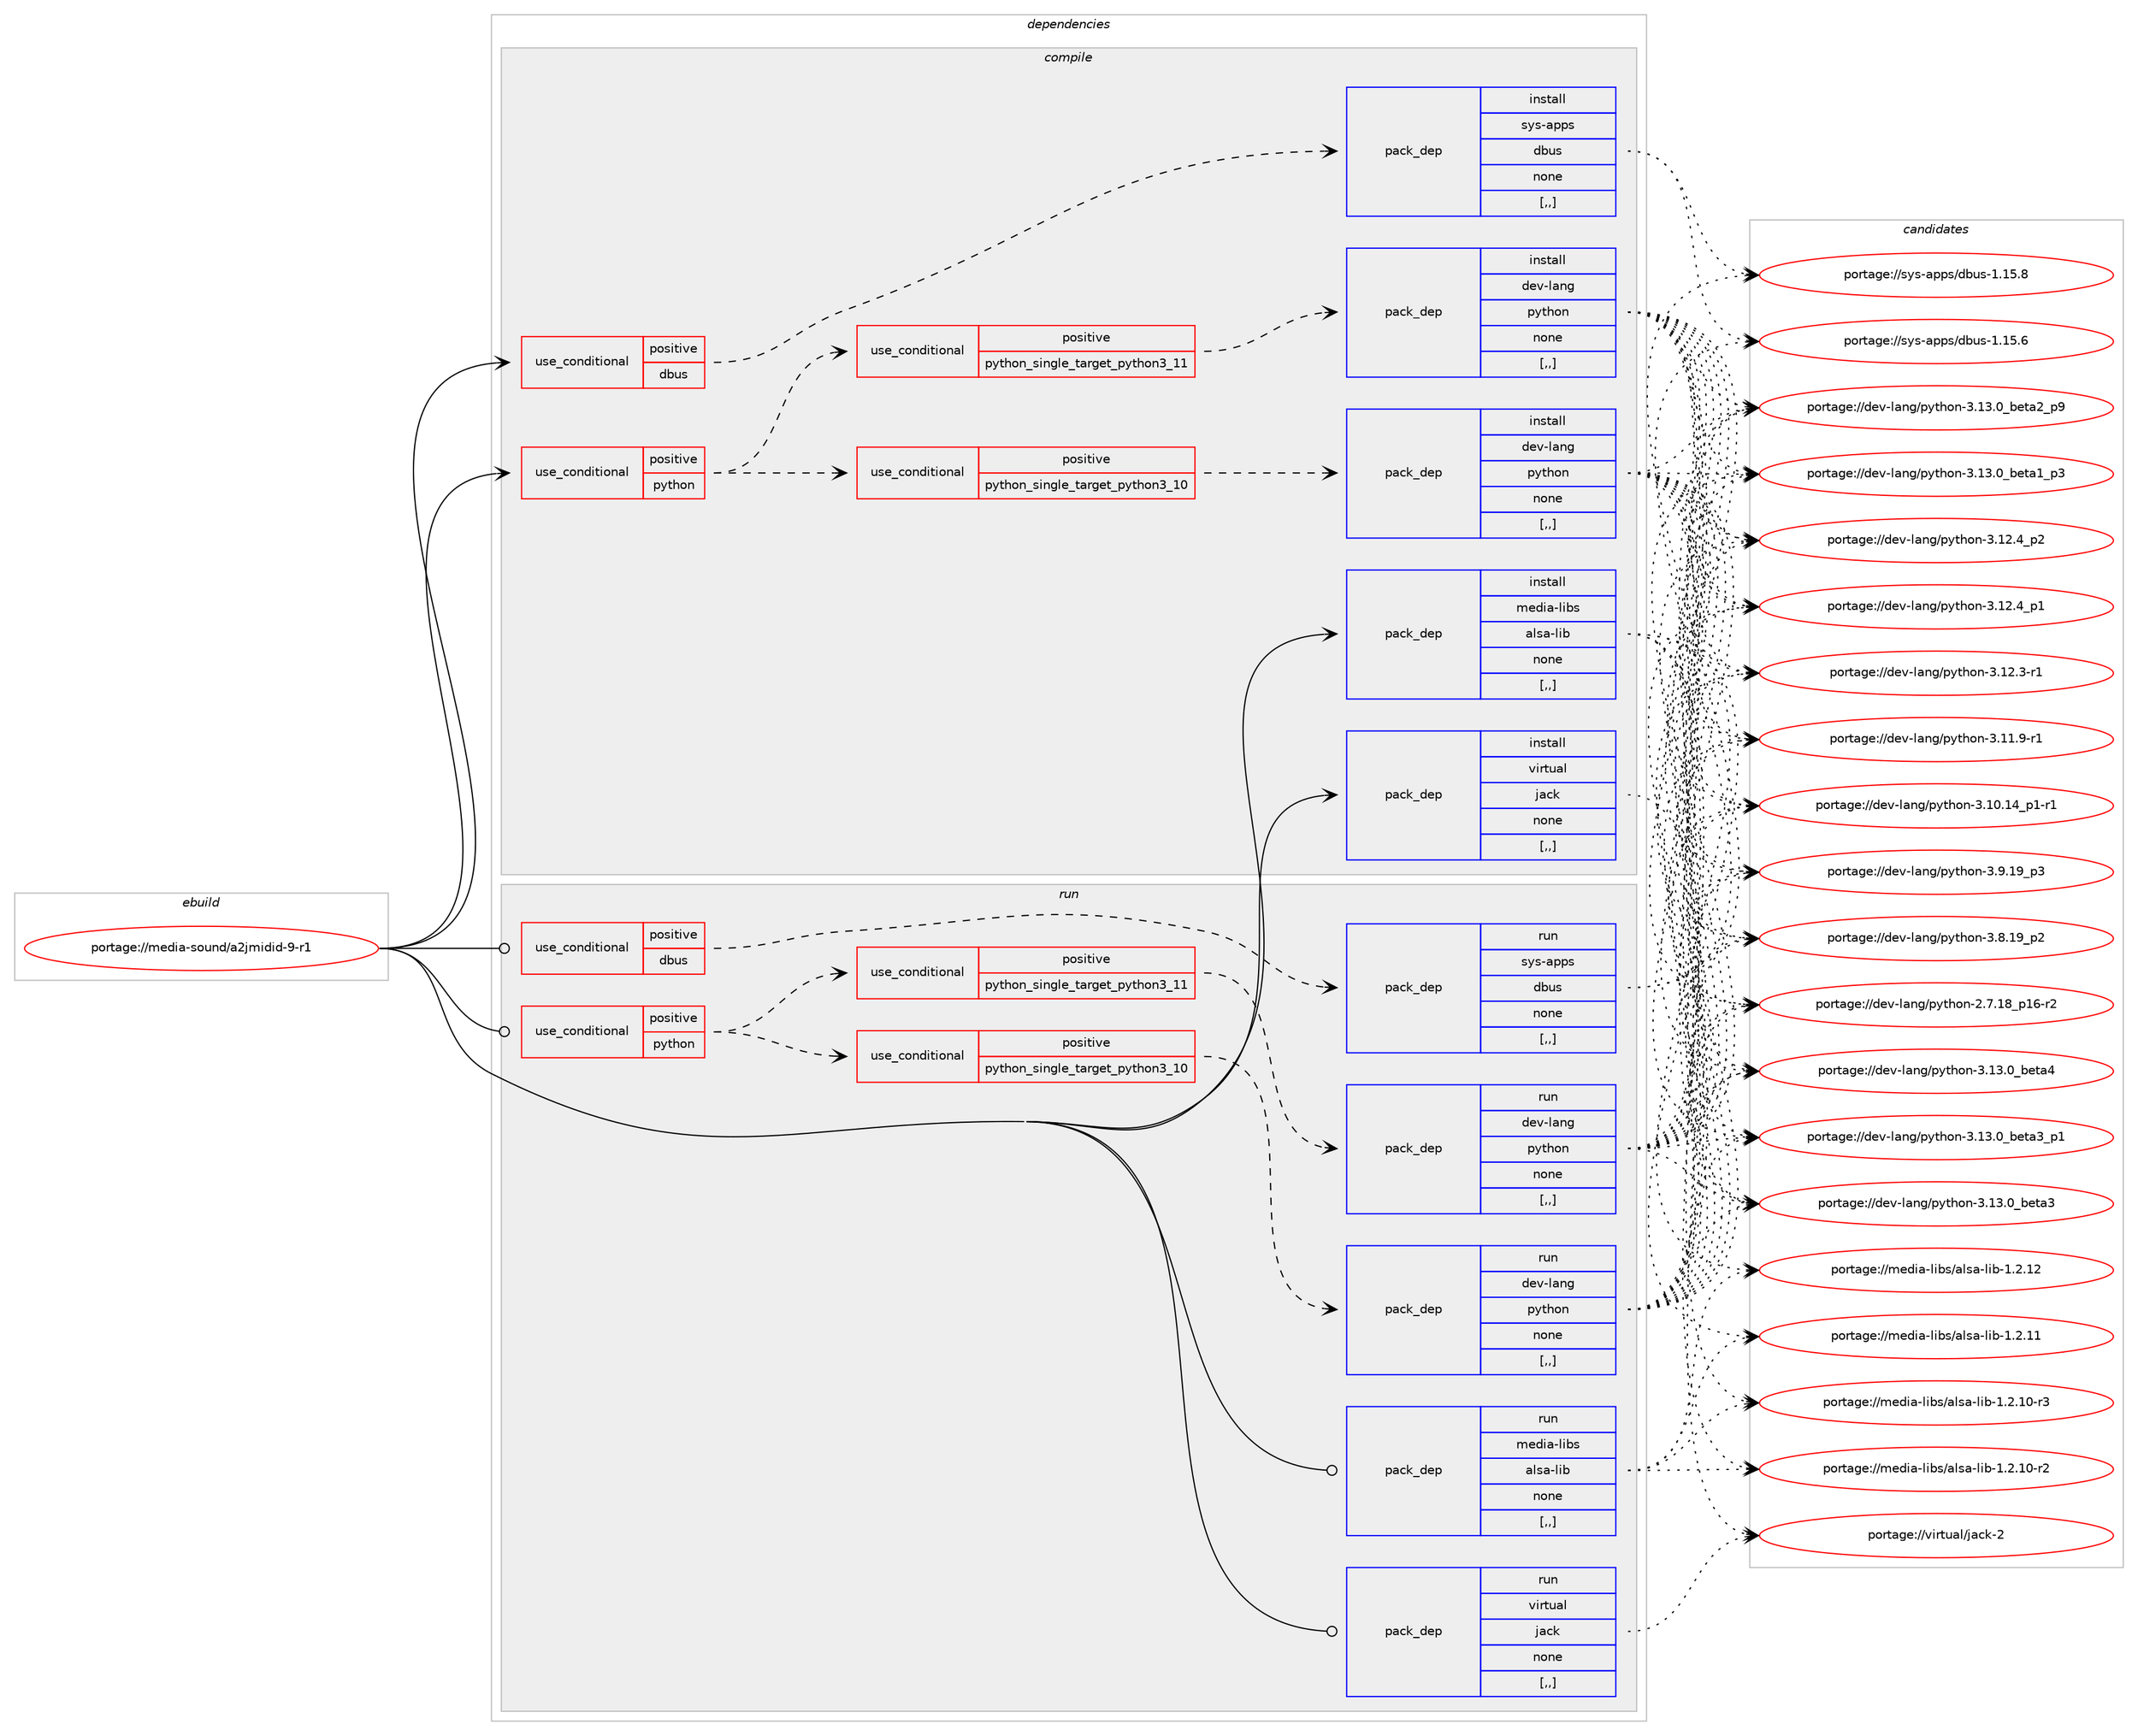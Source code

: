 digraph prolog {

# *************
# Graph options
# *************

newrank=true;
concentrate=true;
compound=true;
graph [rankdir=LR,fontname=Helvetica,fontsize=10,ranksep=1.5];#, ranksep=2.5, nodesep=0.2];
edge  [arrowhead=vee];
node  [fontname=Helvetica,fontsize=10];

# **********
# The ebuild
# **********

subgraph cluster_leftcol {
color=gray;
label=<<i>ebuild</i>>;
id [label="portage://media-sound/a2jmidid-9-r1", color=red, width=4, href="../media-sound/a2jmidid-9-r1.svg"];
}

# ****************
# The dependencies
# ****************

subgraph cluster_midcol {
color=gray;
label=<<i>dependencies</i>>;
subgraph cluster_compile {
fillcolor="#eeeeee";
style=filled;
label=<<i>compile</i>>;
subgraph cond78641 {
dependency310967 [label=<<TABLE BORDER="0" CELLBORDER="1" CELLSPACING="0" CELLPADDING="4"><TR><TD ROWSPAN="3" CELLPADDING="10">use_conditional</TD></TR><TR><TD>positive</TD></TR><TR><TD>dbus</TD></TR></TABLE>>, shape=none, color=red];
subgraph pack229910 {
dependency310968 [label=<<TABLE BORDER="0" CELLBORDER="1" CELLSPACING="0" CELLPADDING="4" WIDTH="220"><TR><TD ROWSPAN="6" CELLPADDING="30">pack_dep</TD></TR><TR><TD WIDTH="110">install</TD></TR><TR><TD>sys-apps</TD></TR><TR><TD>dbus</TD></TR><TR><TD>none</TD></TR><TR><TD>[,,]</TD></TR></TABLE>>, shape=none, color=blue];
}
dependency310967:e -> dependency310968:w [weight=20,style="dashed",arrowhead="vee"];
}
id:e -> dependency310967:w [weight=20,style="solid",arrowhead="vee"];
subgraph cond78642 {
dependency310969 [label=<<TABLE BORDER="0" CELLBORDER="1" CELLSPACING="0" CELLPADDING="4"><TR><TD ROWSPAN="3" CELLPADDING="10">use_conditional</TD></TR><TR><TD>positive</TD></TR><TR><TD>python</TD></TR></TABLE>>, shape=none, color=red];
subgraph cond78643 {
dependency310970 [label=<<TABLE BORDER="0" CELLBORDER="1" CELLSPACING="0" CELLPADDING="4"><TR><TD ROWSPAN="3" CELLPADDING="10">use_conditional</TD></TR><TR><TD>positive</TD></TR><TR><TD>python_single_target_python3_10</TD></TR></TABLE>>, shape=none, color=red];
subgraph pack229911 {
dependency310971 [label=<<TABLE BORDER="0" CELLBORDER="1" CELLSPACING="0" CELLPADDING="4" WIDTH="220"><TR><TD ROWSPAN="6" CELLPADDING="30">pack_dep</TD></TR><TR><TD WIDTH="110">install</TD></TR><TR><TD>dev-lang</TD></TR><TR><TD>python</TD></TR><TR><TD>none</TD></TR><TR><TD>[,,]</TD></TR></TABLE>>, shape=none, color=blue];
}
dependency310970:e -> dependency310971:w [weight=20,style="dashed",arrowhead="vee"];
}
dependency310969:e -> dependency310970:w [weight=20,style="dashed",arrowhead="vee"];
subgraph cond78644 {
dependency310972 [label=<<TABLE BORDER="0" CELLBORDER="1" CELLSPACING="0" CELLPADDING="4"><TR><TD ROWSPAN="3" CELLPADDING="10">use_conditional</TD></TR><TR><TD>positive</TD></TR><TR><TD>python_single_target_python3_11</TD></TR></TABLE>>, shape=none, color=red];
subgraph pack229912 {
dependency310973 [label=<<TABLE BORDER="0" CELLBORDER="1" CELLSPACING="0" CELLPADDING="4" WIDTH="220"><TR><TD ROWSPAN="6" CELLPADDING="30">pack_dep</TD></TR><TR><TD WIDTH="110">install</TD></TR><TR><TD>dev-lang</TD></TR><TR><TD>python</TD></TR><TR><TD>none</TD></TR><TR><TD>[,,]</TD></TR></TABLE>>, shape=none, color=blue];
}
dependency310972:e -> dependency310973:w [weight=20,style="dashed",arrowhead="vee"];
}
dependency310969:e -> dependency310972:w [weight=20,style="dashed",arrowhead="vee"];
}
id:e -> dependency310969:w [weight=20,style="solid",arrowhead="vee"];
subgraph pack229913 {
dependency310974 [label=<<TABLE BORDER="0" CELLBORDER="1" CELLSPACING="0" CELLPADDING="4" WIDTH="220"><TR><TD ROWSPAN="6" CELLPADDING="30">pack_dep</TD></TR><TR><TD WIDTH="110">install</TD></TR><TR><TD>media-libs</TD></TR><TR><TD>alsa-lib</TD></TR><TR><TD>none</TD></TR><TR><TD>[,,]</TD></TR></TABLE>>, shape=none, color=blue];
}
id:e -> dependency310974:w [weight=20,style="solid",arrowhead="vee"];
subgraph pack229914 {
dependency310975 [label=<<TABLE BORDER="0" CELLBORDER="1" CELLSPACING="0" CELLPADDING="4" WIDTH="220"><TR><TD ROWSPAN="6" CELLPADDING="30">pack_dep</TD></TR><TR><TD WIDTH="110">install</TD></TR><TR><TD>virtual</TD></TR><TR><TD>jack</TD></TR><TR><TD>none</TD></TR><TR><TD>[,,]</TD></TR></TABLE>>, shape=none, color=blue];
}
id:e -> dependency310975:w [weight=20,style="solid",arrowhead="vee"];
}
subgraph cluster_compileandrun {
fillcolor="#eeeeee";
style=filled;
label=<<i>compile and run</i>>;
}
subgraph cluster_run {
fillcolor="#eeeeee";
style=filled;
label=<<i>run</i>>;
subgraph cond78645 {
dependency310976 [label=<<TABLE BORDER="0" CELLBORDER="1" CELLSPACING="0" CELLPADDING="4"><TR><TD ROWSPAN="3" CELLPADDING="10">use_conditional</TD></TR><TR><TD>positive</TD></TR><TR><TD>dbus</TD></TR></TABLE>>, shape=none, color=red];
subgraph pack229915 {
dependency310977 [label=<<TABLE BORDER="0" CELLBORDER="1" CELLSPACING="0" CELLPADDING="4" WIDTH="220"><TR><TD ROWSPAN="6" CELLPADDING="30">pack_dep</TD></TR><TR><TD WIDTH="110">run</TD></TR><TR><TD>sys-apps</TD></TR><TR><TD>dbus</TD></TR><TR><TD>none</TD></TR><TR><TD>[,,]</TD></TR></TABLE>>, shape=none, color=blue];
}
dependency310976:e -> dependency310977:w [weight=20,style="dashed",arrowhead="vee"];
}
id:e -> dependency310976:w [weight=20,style="solid",arrowhead="odot"];
subgraph cond78646 {
dependency310978 [label=<<TABLE BORDER="0" CELLBORDER="1" CELLSPACING="0" CELLPADDING="4"><TR><TD ROWSPAN="3" CELLPADDING="10">use_conditional</TD></TR><TR><TD>positive</TD></TR><TR><TD>python</TD></TR></TABLE>>, shape=none, color=red];
subgraph cond78647 {
dependency310979 [label=<<TABLE BORDER="0" CELLBORDER="1" CELLSPACING="0" CELLPADDING="4"><TR><TD ROWSPAN="3" CELLPADDING="10">use_conditional</TD></TR><TR><TD>positive</TD></TR><TR><TD>python_single_target_python3_10</TD></TR></TABLE>>, shape=none, color=red];
subgraph pack229916 {
dependency310980 [label=<<TABLE BORDER="0" CELLBORDER="1" CELLSPACING="0" CELLPADDING="4" WIDTH="220"><TR><TD ROWSPAN="6" CELLPADDING="30">pack_dep</TD></TR><TR><TD WIDTH="110">run</TD></TR><TR><TD>dev-lang</TD></TR><TR><TD>python</TD></TR><TR><TD>none</TD></TR><TR><TD>[,,]</TD></TR></TABLE>>, shape=none, color=blue];
}
dependency310979:e -> dependency310980:w [weight=20,style="dashed",arrowhead="vee"];
}
dependency310978:e -> dependency310979:w [weight=20,style="dashed",arrowhead="vee"];
subgraph cond78648 {
dependency310981 [label=<<TABLE BORDER="0" CELLBORDER="1" CELLSPACING="0" CELLPADDING="4"><TR><TD ROWSPAN="3" CELLPADDING="10">use_conditional</TD></TR><TR><TD>positive</TD></TR><TR><TD>python_single_target_python3_11</TD></TR></TABLE>>, shape=none, color=red];
subgraph pack229917 {
dependency310982 [label=<<TABLE BORDER="0" CELLBORDER="1" CELLSPACING="0" CELLPADDING="4" WIDTH="220"><TR><TD ROWSPAN="6" CELLPADDING="30">pack_dep</TD></TR><TR><TD WIDTH="110">run</TD></TR><TR><TD>dev-lang</TD></TR><TR><TD>python</TD></TR><TR><TD>none</TD></TR><TR><TD>[,,]</TD></TR></TABLE>>, shape=none, color=blue];
}
dependency310981:e -> dependency310982:w [weight=20,style="dashed",arrowhead="vee"];
}
dependency310978:e -> dependency310981:w [weight=20,style="dashed",arrowhead="vee"];
}
id:e -> dependency310978:w [weight=20,style="solid",arrowhead="odot"];
subgraph pack229918 {
dependency310983 [label=<<TABLE BORDER="0" CELLBORDER="1" CELLSPACING="0" CELLPADDING="4" WIDTH="220"><TR><TD ROWSPAN="6" CELLPADDING="30">pack_dep</TD></TR><TR><TD WIDTH="110">run</TD></TR><TR><TD>media-libs</TD></TR><TR><TD>alsa-lib</TD></TR><TR><TD>none</TD></TR><TR><TD>[,,]</TD></TR></TABLE>>, shape=none, color=blue];
}
id:e -> dependency310983:w [weight=20,style="solid",arrowhead="odot"];
subgraph pack229919 {
dependency310984 [label=<<TABLE BORDER="0" CELLBORDER="1" CELLSPACING="0" CELLPADDING="4" WIDTH="220"><TR><TD ROWSPAN="6" CELLPADDING="30">pack_dep</TD></TR><TR><TD WIDTH="110">run</TD></TR><TR><TD>virtual</TD></TR><TR><TD>jack</TD></TR><TR><TD>none</TD></TR><TR><TD>[,,]</TD></TR></TABLE>>, shape=none, color=blue];
}
id:e -> dependency310984:w [weight=20,style="solid",arrowhead="odot"];
}
}

# **************
# The candidates
# **************

subgraph cluster_choices {
rank=same;
color=gray;
label=<<i>candidates</i>>;

subgraph choice229910 {
color=black;
nodesep=1;
choice1151211154597112112115471009811711545494649534656 [label="portage://sys-apps/dbus-1.15.8", color=red, width=4,href="../sys-apps/dbus-1.15.8.svg"];
choice1151211154597112112115471009811711545494649534654 [label="portage://sys-apps/dbus-1.15.6", color=red, width=4,href="../sys-apps/dbus-1.15.6.svg"];
dependency310968:e -> choice1151211154597112112115471009811711545494649534656:w [style=dotted,weight="100"];
dependency310968:e -> choice1151211154597112112115471009811711545494649534654:w [style=dotted,weight="100"];
}
subgraph choice229911 {
color=black;
nodesep=1;
choice1001011184510897110103471121211161041111104551464951464895981011169752 [label="portage://dev-lang/python-3.13.0_beta4", color=red, width=4,href="../dev-lang/python-3.13.0_beta4.svg"];
choice10010111845108971101034711212111610411111045514649514648959810111697519511249 [label="portage://dev-lang/python-3.13.0_beta3_p1", color=red, width=4,href="../dev-lang/python-3.13.0_beta3_p1.svg"];
choice1001011184510897110103471121211161041111104551464951464895981011169751 [label="portage://dev-lang/python-3.13.0_beta3", color=red, width=4,href="../dev-lang/python-3.13.0_beta3.svg"];
choice10010111845108971101034711212111610411111045514649514648959810111697509511257 [label="portage://dev-lang/python-3.13.0_beta2_p9", color=red, width=4,href="../dev-lang/python-3.13.0_beta2_p9.svg"];
choice10010111845108971101034711212111610411111045514649514648959810111697499511251 [label="portage://dev-lang/python-3.13.0_beta1_p3", color=red, width=4,href="../dev-lang/python-3.13.0_beta1_p3.svg"];
choice100101118451089711010347112121116104111110455146495046529511250 [label="portage://dev-lang/python-3.12.4_p2", color=red, width=4,href="../dev-lang/python-3.12.4_p2.svg"];
choice100101118451089711010347112121116104111110455146495046529511249 [label="portage://dev-lang/python-3.12.4_p1", color=red, width=4,href="../dev-lang/python-3.12.4_p1.svg"];
choice100101118451089711010347112121116104111110455146495046514511449 [label="portage://dev-lang/python-3.12.3-r1", color=red, width=4,href="../dev-lang/python-3.12.3-r1.svg"];
choice100101118451089711010347112121116104111110455146494946574511449 [label="portage://dev-lang/python-3.11.9-r1", color=red, width=4,href="../dev-lang/python-3.11.9-r1.svg"];
choice100101118451089711010347112121116104111110455146494846495295112494511449 [label="portage://dev-lang/python-3.10.14_p1-r1", color=red, width=4,href="../dev-lang/python-3.10.14_p1-r1.svg"];
choice100101118451089711010347112121116104111110455146574649579511251 [label="portage://dev-lang/python-3.9.19_p3", color=red, width=4,href="../dev-lang/python-3.9.19_p3.svg"];
choice100101118451089711010347112121116104111110455146564649579511250 [label="portage://dev-lang/python-3.8.19_p2", color=red, width=4,href="../dev-lang/python-3.8.19_p2.svg"];
choice100101118451089711010347112121116104111110455046554649569511249544511450 [label="portage://dev-lang/python-2.7.18_p16-r2", color=red, width=4,href="../dev-lang/python-2.7.18_p16-r2.svg"];
dependency310971:e -> choice1001011184510897110103471121211161041111104551464951464895981011169752:w [style=dotted,weight="100"];
dependency310971:e -> choice10010111845108971101034711212111610411111045514649514648959810111697519511249:w [style=dotted,weight="100"];
dependency310971:e -> choice1001011184510897110103471121211161041111104551464951464895981011169751:w [style=dotted,weight="100"];
dependency310971:e -> choice10010111845108971101034711212111610411111045514649514648959810111697509511257:w [style=dotted,weight="100"];
dependency310971:e -> choice10010111845108971101034711212111610411111045514649514648959810111697499511251:w [style=dotted,weight="100"];
dependency310971:e -> choice100101118451089711010347112121116104111110455146495046529511250:w [style=dotted,weight="100"];
dependency310971:e -> choice100101118451089711010347112121116104111110455146495046529511249:w [style=dotted,weight="100"];
dependency310971:e -> choice100101118451089711010347112121116104111110455146495046514511449:w [style=dotted,weight="100"];
dependency310971:e -> choice100101118451089711010347112121116104111110455146494946574511449:w [style=dotted,weight="100"];
dependency310971:e -> choice100101118451089711010347112121116104111110455146494846495295112494511449:w [style=dotted,weight="100"];
dependency310971:e -> choice100101118451089711010347112121116104111110455146574649579511251:w [style=dotted,weight="100"];
dependency310971:e -> choice100101118451089711010347112121116104111110455146564649579511250:w [style=dotted,weight="100"];
dependency310971:e -> choice100101118451089711010347112121116104111110455046554649569511249544511450:w [style=dotted,weight="100"];
}
subgraph choice229912 {
color=black;
nodesep=1;
choice1001011184510897110103471121211161041111104551464951464895981011169752 [label="portage://dev-lang/python-3.13.0_beta4", color=red, width=4,href="../dev-lang/python-3.13.0_beta4.svg"];
choice10010111845108971101034711212111610411111045514649514648959810111697519511249 [label="portage://dev-lang/python-3.13.0_beta3_p1", color=red, width=4,href="../dev-lang/python-3.13.0_beta3_p1.svg"];
choice1001011184510897110103471121211161041111104551464951464895981011169751 [label="portage://dev-lang/python-3.13.0_beta3", color=red, width=4,href="../dev-lang/python-3.13.0_beta3.svg"];
choice10010111845108971101034711212111610411111045514649514648959810111697509511257 [label="portage://dev-lang/python-3.13.0_beta2_p9", color=red, width=4,href="../dev-lang/python-3.13.0_beta2_p9.svg"];
choice10010111845108971101034711212111610411111045514649514648959810111697499511251 [label="portage://dev-lang/python-3.13.0_beta1_p3", color=red, width=4,href="../dev-lang/python-3.13.0_beta1_p3.svg"];
choice100101118451089711010347112121116104111110455146495046529511250 [label="portage://dev-lang/python-3.12.4_p2", color=red, width=4,href="../dev-lang/python-3.12.4_p2.svg"];
choice100101118451089711010347112121116104111110455146495046529511249 [label="portage://dev-lang/python-3.12.4_p1", color=red, width=4,href="../dev-lang/python-3.12.4_p1.svg"];
choice100101118451089711010347112121116104111110455146495046514511449 [label="portage://dev-lang/python-3.12.3-r1", color=red, width=4,href="../dev-lang/python-3.12.3-r1.svg"];
choice100101118451089711010347112121116104111110455146494946574511449 [label="portage://dev-lang/python-3.11.9-r1", color=red, width=4,href="../dev-lang/python-3.11.9-r1.svg"];
choice100101118451089711010347112121116104111110455146494846495295112494511449 [label="portage://dev-lang/python-3.10.14_p1-r1", color=red, width=4,href="../dev-lang/python-3.10.14_p1-r1.svg"];
choice100101118451089711010347112121116104111110455146574649579511251 [label="portage://dev-lang/python-3.9.19_p3", color=red, width=4,href="../dev-lang/python-3.9.19_p3.svg"];
choice100101118451089711010347112121116104111110455146564649579511250 [label="portage://dev-lang/python-3.8.19_p2", color=red, width=4,href="../dev-lang/python-3.8.19_p2.svg"];
choice100101118451089711010347112121116104111110455046554649569511249544511450 [label="portage://dev-lang/python-2.7.18_p16-r2", color=red, width=4,href="../dev-lang/python-2.7.18_p16-r2.svg"];
dependency310973:e -> choice1001011184510897110103471121211161041111104551464951464895981011169752:w [style=dotted,weight="100"];
dependency310973:e -> choice10010111845108971101034711212111610411111045514649514648959810111697519511249:w [style=dotted,weight="100"];
dependency310973:e -> choice1001011184510897110103471121211161041111104551464951464895981011169751:w [style=dotted,weight="100"];
dependency310973:e -> choice10010111845108971101034711212111610411111045514649514648959810111697509511257:w [style=dotted,weight="100"];
dependency310973:e -> choice10010111845108971101034711212111610411111045514649514648959810111697499511251:w [style=dotted,weight="100"];
dependency310973:e -> choice100101118451089711010347112121116104111110455146495046529511250:w [style=dotted,weight="100"];
dependency310973:e -> choice100101118451089711010347112121116104111110455146495046529511249:w [style=dotted,weight="100"];
dependency310973:e -> choice100101118451089711010347112121116104111110455146495046514511449:w [style=dotted,weight="100"];
dependency310973:e -> choice100101118451089711010347112121116104111110455146494946574511449:w [style=dotted,weight="100"];
dependency310973:e -> choice100101118451089711010347112121116104111110455146494846495295112494511449:w [style=dotted,weight="100"];
dependency310973:e -> choice100101118451089711010347112121116104111110455146574649579511251:w [style=dotted,weight="100"];
dependency310973:e -> choice100101118451089711010347112121116104111110455146564649579511250:w [style=dotted,weight="100"];
dependency310973:e -> choice100101118451089711010347112121116104111110455046554649569511249544511450:w [style=dotted,weight="100"];
}
subgraph choice229913 {
color=black;
nodesep=1;
choice109101100105974510810598115479710811597451081059845494650464950 [label="portage://media-libs/alsa-lib-1.2.12", color=red, width=4,href="../media-libs/alsa-lib-1.2.12.svg"];
choice109101100105974510810598115479710811597451081059845494650464949 [label="portage://media-libs/alsa-lib-1.2.11", color=red, width=4,href="../media-libs/alsa-lib-1.2.11.svg"];
choice1091011001059745108105981154797108115974510810598454946504649484511451 [label="portage://media-libs/alsa-lib-1.2.10-r3", color=red, width=4,href="../media-libs/alsa-lib-1.2.10-r3.svg"];
choice1091011001059745108105981154797108115974510810598454946504649484511450 [label="portage://media-libs/alsa-lib-1.2.10-r2", color=red, width=4,href="../media-libs/alsa-lib-1.2.10-r2.svg"];
dependency310974:e -> choice109101100105974510810598115479710811597451081059845494650464950:w [style=dotted,weight="100"];
dependency310974:e -> choice109101100105974510810598115479710811597451081059845494650464949:w [style=dotted,weight="100"];
dependency310974:e -> choice1091011001059745108105981154797108115974510810598454946504649484511451:w [style=dotted,weight="100"];
dependency310974:e -> choice1091011001059745108105981154797108115974510810598454946504649484511450:w [style=dotted,weight="100"];
}
subgraph choice229914 {
color=black;
nodesep=1;
choice118105114116117971084710697991074550 [label="portage://virtual/jack-2", color=red, width=4,href="../virtual/jack-2.svg"];
dependency310975:e -> choice118105114116117971084710697991074550:w [style=dotted,weight="100"];
}
subgraph choice229915 {
color=black;
nodesep=1;
choice1151211154597112112115471009811711545494649534656 [label="portage://sys-apps/dbus-1.15.8", color=red, width=4,href="../sys-apps/dbus-1.15.8.svg"];
choice1151211154597112112115471009811711545494649534654 [label="portage://sys-apps/dbus-1.15.6", color=red, width=4,href="../sys-apps/dbus-1.15.6.svg"];
dependency310977:e -> choice1151211154597112112115471009811711545494649534656:w [style=dotted,weight="100"];
dependency310977:e -> choice1151211154597112112115471009811711545494649534654:w [style=dotted,weight="100"];
}
subgraph choice229916 {
color=black;
nodesep=1;
choice1001011184510897110103471121211161041111104551464951464895981011169752 [label="portage://dev-lang/python-3.13.0_beta4", color=red, width=4,href="../dev-lang/python-3.13.0_beta4.svg"];
choice10010111845108971101034711212111610411111045514649514648959810111697519511249 [label="portage://dev-lang/python-3.13.0_beta3_p1", color=red, width=4,href="../dev-lang/python-3.13.0_beta3_p1.svg"];
choice1001011184510897110103471121211161041111104551464951464895981011169751 [label="portage://dev-lang/python-3.13.0_beta3", color=red, width=4,href="../dev-lang/python-3.13.0_beta3.svg"];
choice10010111845108971101034711212111610411111045514649514648959810111697509511257 [label="portage://dev-lang/python-3.13.0_beta2_p9", color=red, width=4,href="../dev-lang/python-3.13.0_beta2_p9.svg"];
choice10010111845108971101034711212111610411111045514649514648959810111697499511251 [label="portage://dev-lang/python-3.13.0_beta1_p3", color=red, width=4,href="../dev-lang/python-3.13.0_beta1_p3.svg"];
choice100101118451089711010347112121116104111110455146495046529511250 [label="portage://dev-lang/python-3.12.4_p2", color=red, width=4,href="../dev-lang/python-3.12.4_p2.svg"];
choice100101118451089711010347112121116104111110455146495046529511249 [label="portage://dev-lang/python-3.12.4_p1", color=red, width=4,href="../dev-lang/python-3.12.4_p1.svg"];
choice100101118451089711010347112121116104111110455146495046514511449 [label="portage://dev-lang/python-3.12.3-r1", color=red, width=4,href="../dev-lang/python-3.12.3-r1.svg"];
choice100101118451089711010347112121116104111110455146494946574511449 [label="portage://dev-lang/python-3.11.9-r1", color=red, width=4,href="../dev-lang/python-3.11.9-r1.svg"];
choice100101118451089711010347112121116104111110455146494846495295112494511449 [label="portage://dev-lang/python-3.10.14_p1-r1", color=red, width=4,href="../dev-lang/python-3.10.14_p1-r1.svg"];
choice100101118451089711010347112121116104111110455146574649579511251 [label="portage://dev-lang/python-3.9.19_p3", color=red, width=4,href="../dev-lang/python-3.9.19_p3.svg"];
choice100101118451089711010347112121116104111110455146564649579511250 [label="portage://dev-lang/python-3.8.19_p2", color=red, width=4,href="../dev-lang/python-3.8.19_p2.svg"];
choice100101118451089711010347112121116104111110455046554649569511249544511450 [label="portage://dev-lang/python-2.7.18_p16-r2", color=red, width=4,href="../dev-lang/python-2.7.18_p16-r2.svg"];
dependency310980:e -> choice1001011184510897110103471121211161041111104551464951464895981011169752:w [style=dotted,weight="100"];
dependency310980:e -> choice10010111845108971101034711212111610411111045514649514648959810111697519511249:w [style=dotted,weight="100"];
dependency310980:e -> choice1001011184510897110103471121211161041111104551464951464895981011169751:w [style=dotted,weight="100"];
dependency310980:e -> choice10010111845108971101034711212111610411111045514649514648959810111697509511257:w [style=dotted,weight="100"];
dependency310980:e -> choice10010111845108971101034711212111610411111045514649514648959810111697499511251:w [style=dotted,weight="100"];
dependency310980:e -> choice100101118451089711010347112121116104111110455146495046529511250:w [style=dotted,weight="100"];
dependency310980:e -> choice100101118451089711010347112121116104111110455146495046529511249:w [style=dotted,weight="100"];
dependency310980:e -> choice100101118451089711010347112121116104111110455146495046514511449:w [style=dotted,weight="100"];
dependency310980:e -> choice100101118451089711010347112121116104111110455146494946574511449:w [style=dotted,weight="100"];
dependency310980:e -> choice100101118451089711010347112121116104111110455146494846495295112494511449:w [style=dotted,weight="100"];
dependency310980:e -> choice100101118451089711010347112121116104111110455146574649579511251:w [style=dotted,weight="100"];
dependency310980:e -> choice100101118451089711010347112121116104111110455146564649579511250:w [style=dotted,weight="100"];
dependency310980:e -> choice100101118451089711010347112121116104111110455046554649569511249544511450:w [style=dotted,weight="100"];
}
subgraph choice229917 {
color=black;
nodesep=1;
choice1001011184510897110103471121211161041111104551464951464895981011169752 [label="portage://dev-lang/python-3.13.0_beta4", color=red, width=4,href="../dev-lang/python-3.13.0_beta4.svg"];
choice10010111845108971101034711212111610411111045514649514648959810111697519511249 [label="portage://dev-lang/python-3.13.0_beta3_p1", color=red, width=4,href="../dev-lang/python-3.13.0_beta3_p1.svg"];
choice1001011184510897110103471121211161041111104551464951464895981011169751 [label="portage://dev-lang/python-3.13.0_beta3", color=red, width=4,href="../dev-lang/python-3.13.0_beta3.svg"];
choice10010111845108971101034711212111610411111045514649514648959810111697509511257 [label="portage://dev-lang/python-3.13.0_beta2_p9", color=red, width=4,href="../dev-lang/python-3.13.0_beta2_p9.svg"];
choice10010111845108971101034711212111610411111045514649514648959810111697499511251 [label="portage://dev-lang/python-3.13.0_beta1_p3", color=red, width=4,href="../dev-lang/python-3.13.0_beta1_p3.svg"];
choice100101118451089711010347112121116104111110455146495046529511250 [label="portage://dev-lang/python-3.12.4_p2", color=red, width=4,href="../dev-lang/python-3.12.4_p2.svg"];
choice100101118451089711010347112121116104111110455146495046529511249 [label="portage://dev-lang/python-3.12.4_p1", color=red, width=4,href="../dev-lang/python-3.12.4_p1.svg"];
choice100101118451089711010347112121116104111110455146495046514511449 [label="portage://dev-lang/python-3.12.3-r1", color=red, width=4,href="../dev-lang/python-3.12.3-r1.svg"];
choice100101118451089711010347112121116104111110455146494946574511449 [label="portage://dev-lang/python-3.11.9-r1", color=red, width=4,href="../dev-lang/python-3.11.9-r1.svg"];
choice100101118451089711010347112121116104111110455146494846495295112494511449 [label="portage://dev-lang/python-3.10.14_p1-r1", color=red, width=4,href="../dev-lang/python-3.10.14_p1-r1.svg"];
choice100101118451089711010347112121116104111110455146574649579511251 [label="portage://dev-lang/python-3.9.19_p3", color=red, width=4,href="../dev-lang/python-3.9.19_p3.svg"];
choice100101118451089711010347112121116104111110455146564649579511250 [label="portage://dev-lang/python-3.8.19_p2", color=red, width=4,href="../dev-lang/python-3.8.19_p2.svg"];
choice100101118451089711010347112121116104111110455046554649569511249544511450 [label="portage://dev-lang/python-2.7.18_p16-r2", color=red, width=4,href="../dev-lang/python-2.7.18_p16-r2.svg"];
dependency310982:e -> choice1001011184510897110103471121211161041111104551464951464895981011169752:w [style=dotted,weight="100"];
dependency310982:e -> choice10010111845108971101034711212111610411111045514649514648959810111697519511249:w [style=dotted,weight="100"];
dependency310982:e -> choice1001011184510897110103471121211161041111104551464951464895981011169751:w [style=dotted,weight="100"];
dependency310982:e -> choice10010111845108971101034711212111610411111045514649514648959810111697509511257:w [style=dotted,weight="100"];
dependency310982:e -> choice10010111845108971101034711212111610411111045514649514648959810111697499511251:w [style=dotted,weight="100"];
dependency310982:e -> choice100101118451089711010347112121116104111110455146495046529511250:w [style=dotted,weight="100"];
dependency310982:e -> choice100101118451089711010347112121116104111110455146495046529511249:w [style=dotted,weight="100"];
dependency310982:e -> choice100101118451089711010347112121116104111110455146495046514511449:w [style=dotted,weight="100"];
dependency310982:e -> choice100101118451089711010347112121116104111110455146494946574511449:w [style=dotted,weight="100"];
dependency310982:e -> choice100101118451089711010347112121116104111110455146494846495295112494511449:w [style=dotted,weight="100"];
dependency310982:e -> choice100101118451089711010347112121116104111110455146574649579511251:w [style=dotted,weight="100"];
dependency310982:e -> choice100101118451089711010347112121116104111110455146564649579511250:w [style=dotted,weight="100"];
dependency310982:e -> choice100101118451089711010347112121116104111110455046554649569511249544511450:w [style=dotted,weight="100"];
}
subgraph choice229918 {
color=black;
nodesep=1;
choice109101100105974510810598115479710811597451081059845494650464950 [label="portage://media-libs/alsa-lib-1.2.12", color=red, width=4,href="../media-libs/alsa-lib-1.2.12.svg"];
choice109101100105974510810598115479710811597451081059845494650464949 [label="portage://media-libs/alsa-lib-1.2.11", color=red, width=4,href="../media-libs/alsa-lib-1.2.11.svg"];
choice1091011001059745108105981154797108115974510810598454946504649484511451 [label="portage://media-libs/alsa-lib-1.2.10-r3", color=red, width=4,href="../media-libs/alsa-lib-1.2.10-r3.svg"];
choice1091011001059745108105981154797108115974510810598454946504649484511450 [label="portage://media-libs/alsa-lib-1.2.10-r2", color=red, width=4,href="../media-libs/alsa-lib-1.2.10-r2.svg"];
dependency310983:e -> choice109101100105974510810598115479710811597451081059845494650464950:w [style=dotted,weight="100"];
dependency310983:e -> choice109101100105974510810598115479710811597451081059845494650464949:w [style=dotted,weight="100"];
dependency310983:e -> choice1091011001059745108105981154797108115974510810598454946504649484511451:w [style=dotted,weight="100"];
dependency310983:e -> choice1091011001059745108105981154797108115974510810598454946504649484511450:w [style=dotted,weight="100"];
}
subgraph choice229919 {
color=black;
nodesep=1;
choice118105114116117971084710697991074550 [label="portage://virtual/jack-2", color=red, width=4,href="../virtual/jack-2.svg"];
dependency310984:e -> choice118105114116117971084710697991074550:w [style=dotted,weight="100"];
}
}

}
